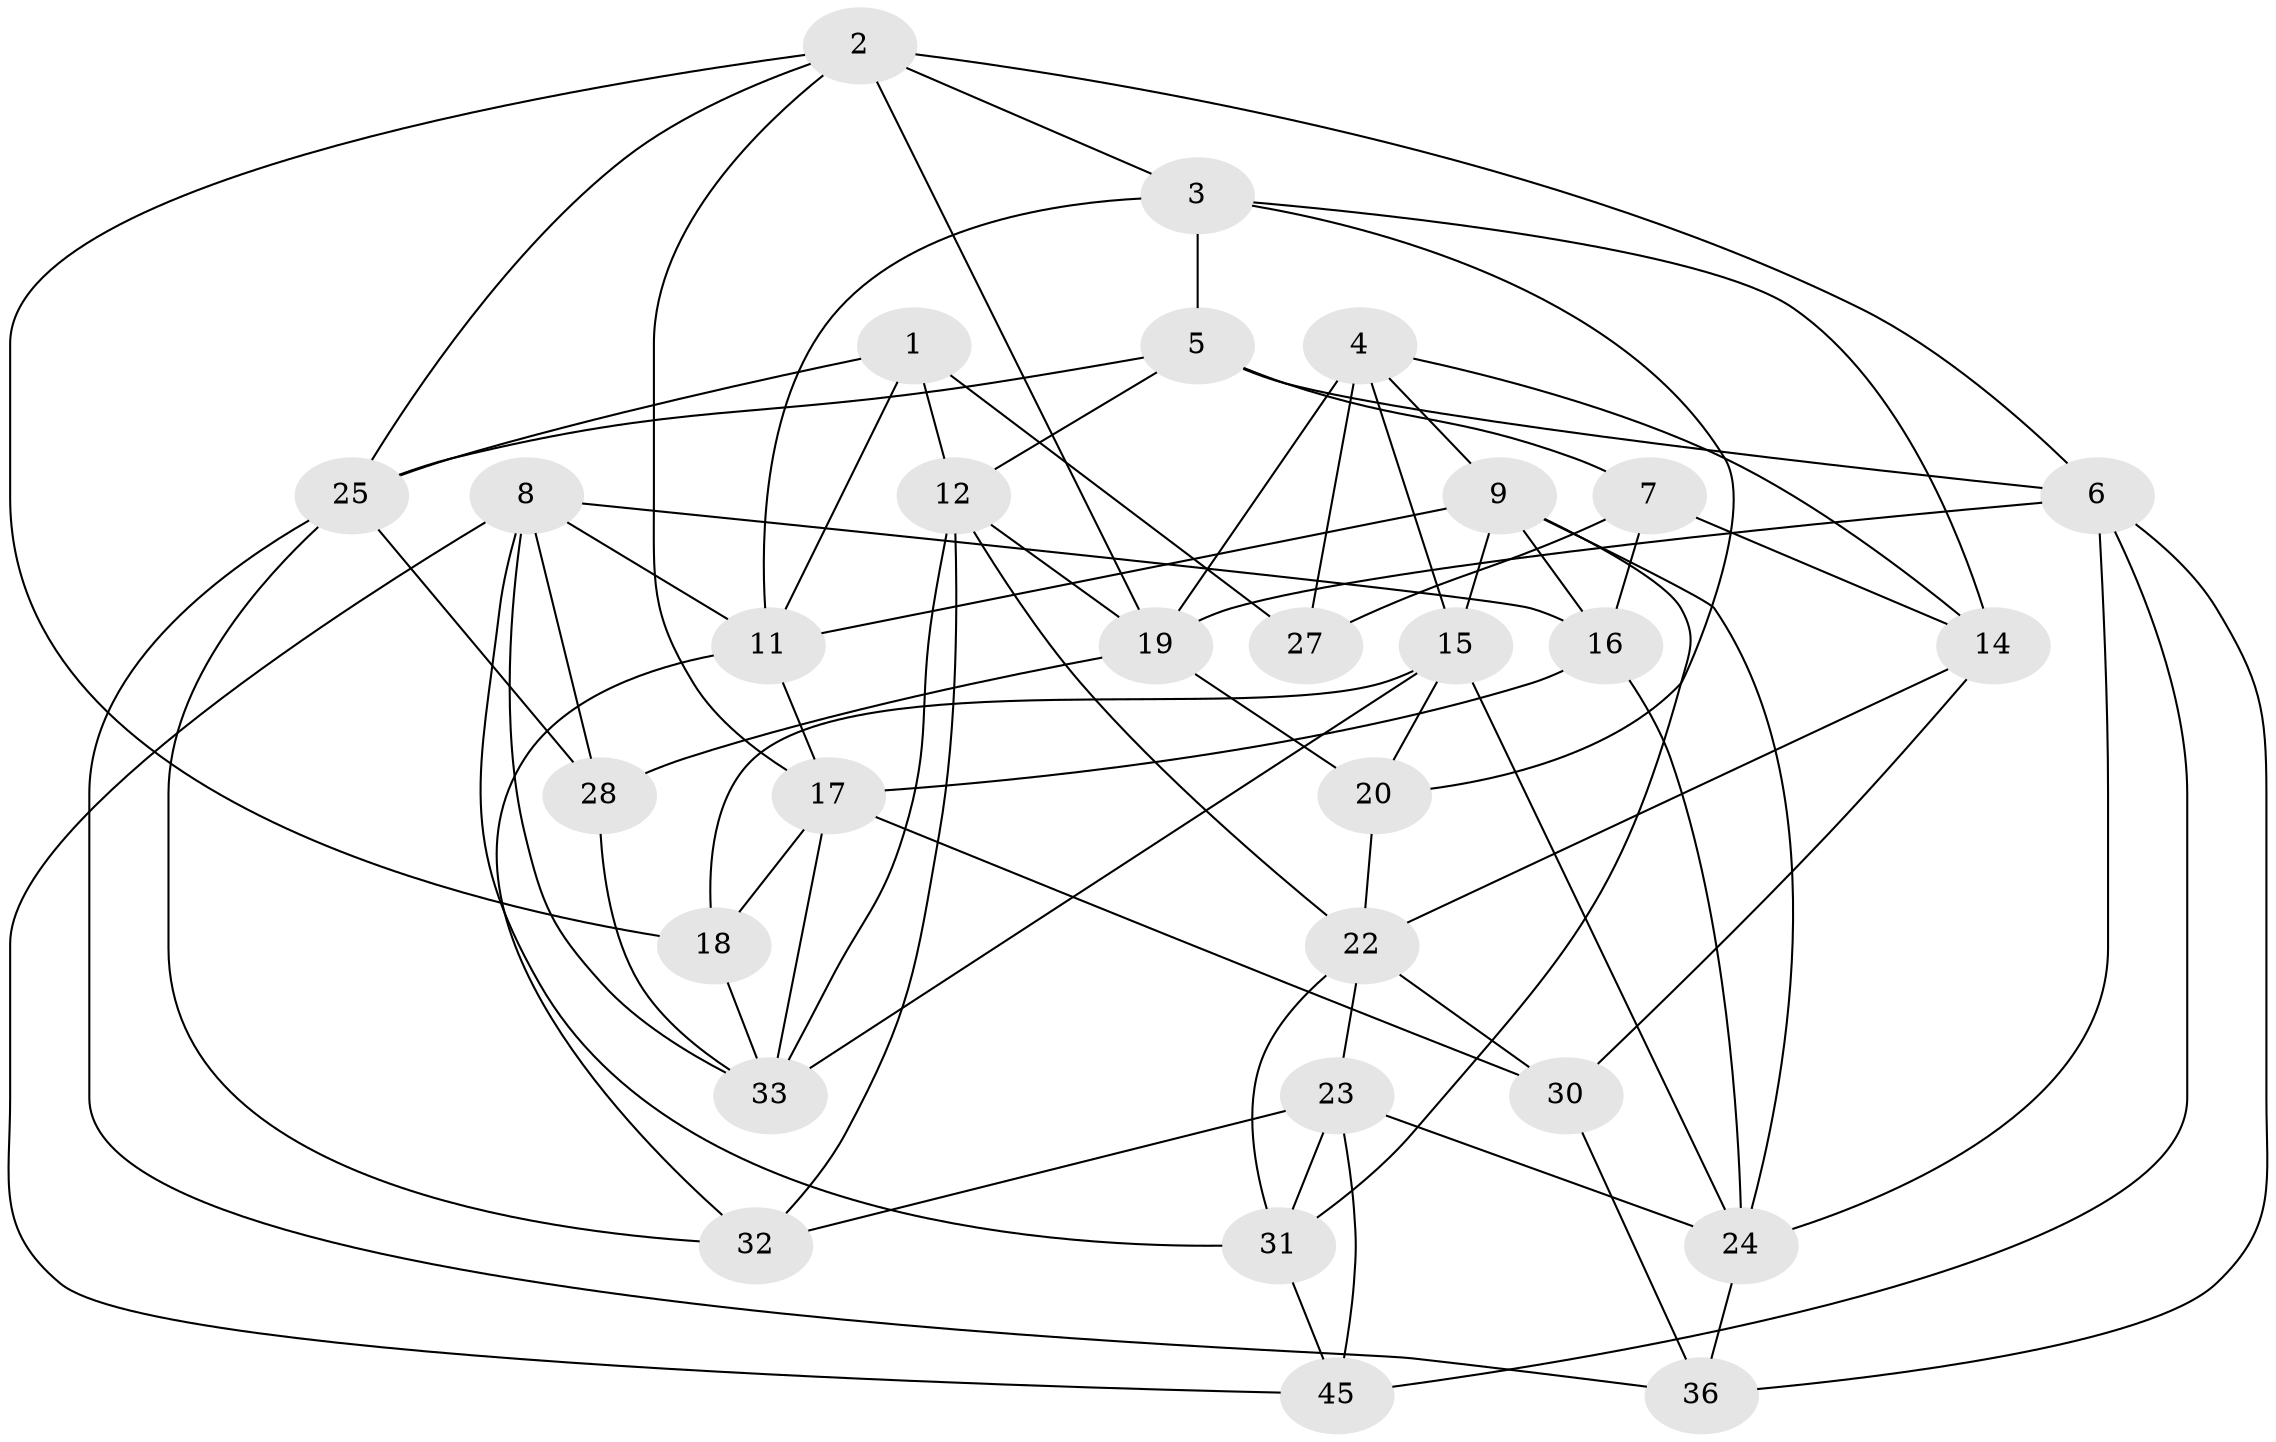 // Generated by graph-tools (version 1.1) at 2025/24/03/03/25 07:24:28]
// undirected, 30 vertices, 76 edges
graph export_dot {
graph [start="1"]
  node [color=gray90,style=filled];
  1;
  2 [super="+51"];
  3 [super="+50"];
  4 [super="+21"];
  5 [super="+34"];
  6 [super="+26"];
  7 [super="+10"];
  8 [super="+13"];
  9 [super="+35"];
  11 [super="+46"];
  12 [super="+37"];
  14 [super="+44"];
  15 [super="+47"];
  16 [super="+38"];
  17 [super="+29"];
  18;
  19 [super="+49"];
  20;
  22 [super="+43"];
  23 [super="+40"];
  24 [super="+48"];
  25 [super="+39"];
  27;
  28;
  30;
  31 [super="+42"];
  32;
  33 [super="+41"];
  36;
  45;
  1 -- 12;
  1 -- 27;
  1 -- 25;
  1 -- 11;
  2 -- 6;
  2 -- 18;
  2 -- 25;
  2 -- 19;
  2 -- 17;
  2 -- 3;
  3 -- 20;
  3 -- 11;
  3 -- 5 [weight=2];
  3 -- 14;
  4 -- 27 [weight=2];
  4 -- 14;
  4 -- 9;
  4 -- 19;
  4 -- 15;
  5 -- 7;
  5 -- 25;
  5 -- 12;
  5 -- 6;
  6 -- 36;
  6 -- 45;
  6 -- 24;
  6 -- 19;
  7 -- 16 [weight=2];
  7 -- 27;
  7 -- 14 [weight=2];
  8 -- 31;
  8 -- 11;
  8 -- 16;
  8 -- 33;
  8 -- 28;
  8 -- 45;
  9 -- 16;
  9 -- 15;
  9 -- 24;
  9 -- 11;
  9 -- 31;
  11 -- 32;
  11 -- 17;
  12 -- 19;
  12 -- 32;
  12 -- 33;
  12 -- 22;
  14 -- 22;
  14 -- 30;
  15 -- 20;
  15 -- 24;
  15 -- 33;
  15 -- 18;
  16 -- 17;
  16 -- 24;
  17 -- 18;
  17 -- 30;
  17 -- 33;
  18 -- 33;
  19 -- 20;
  19 -- 28;
  20 -- 22;
  22 -- 30;
  22 -- 31;
  22 -- 23;
  23 -- 24;
  23 -- 32;
  23 -- 31 [weight=2];
  23 -- 45;
  24 -- 36;
  25 -- 28;
  25 -- 32;
  25 -- 36;
  28 -- 33;
  30 -- 36;
  31 -- 45;
}
